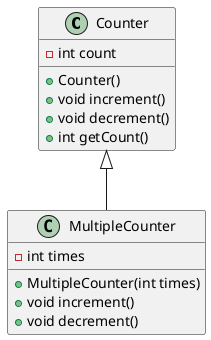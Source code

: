 @startuml
class Counter{
    -int count
    +Counter()
    +void increment()
    +void decrement()
    +int getCount()
}
class MultipleCounter{
    -int times
    +MultipleCounter(int times)
    +void increment()
    +void decrement()
}
Counter<|--MultipleCounter
@enduml